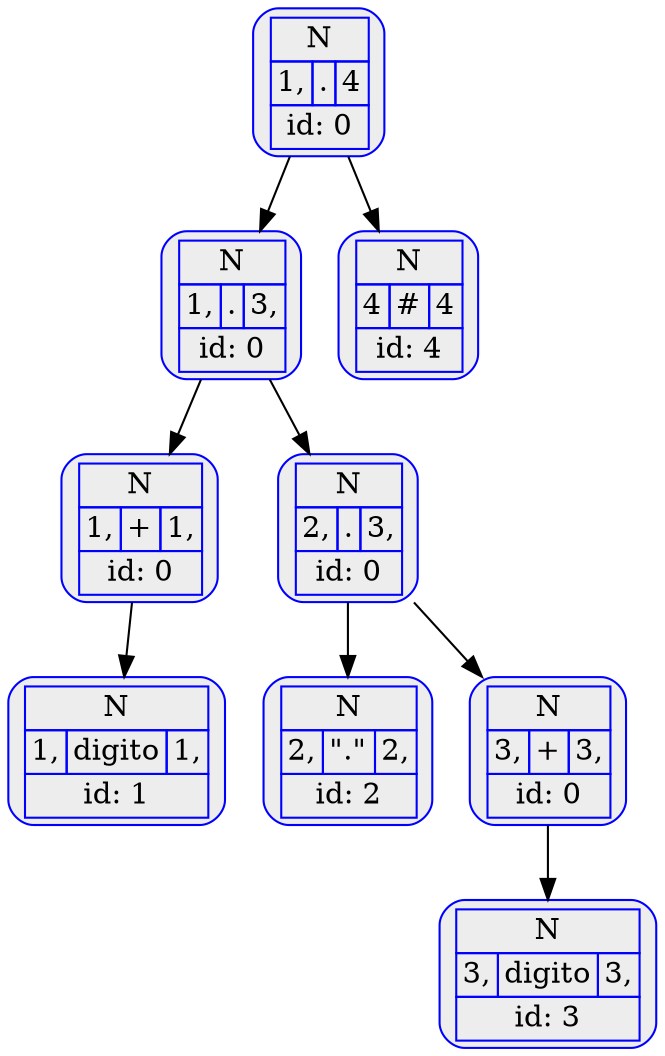 digraph G{
rankdir=UD
node[shape=box, color=black, style=filled, fillcolor=gray93record, color=blue ,style="rounded,filled", fillcolor=gray93];
concentrate=true
nodo18 [ label =< 
<table border='0' cellborder='1' color='blue' cellspacing='0'>
<tr><td colspan="3">N</td></tr>
<tr><td>1,</td><td>.</td><td>4</td></tr>
<tr><td colspan="3">id: 0</td></tr> 
</table>
>];
nodo16 [ label =< 
<table border='0' cellborder='1' color='blue' cellspacing='0'>
<tr><td colspan="3">N</td></tr>
<tr><td>1,</td><td>.</td><td>3,</td></tr>
<tr><td colspan="3">id: 0</td></tr> 
</table>
>];
nodo11 [ label =< 
<table border='0' cellborder='1' color='blue' cellspacing='0'>
<tr><td colspan="3">N</td></tr>
<tr><td>1,</td><td>+</td><td>1,</td></tr>
<tr><td colspan="3">id: 0</td></tr> 
</table>
>];
nodo10 [ label =< 
<table border='0' cellborder='1' color='blue' cellspacing='0'>
<tr><td colspan="3">N</td></tr>
<tr><td>1,</td><td>digito</td><td>1,</td></tr>
<tr><td colspan="3">id: 1</td></tr> 
</table>
>];
nodo11->nodo10
nodo16->nodo11
nodo15 [ label =< 
<table border='0' cellborder='1' color='blue' cellspacing='0'>
<tr><td colspan="3">N</td></tr>
<tr><td>2,</td><td>.</td><td>3,</td></tr>
<tr><td colspan="3">id: 0</td></tr> 
</table>
>];
nodo12 [ label =< 
<table border='0' cellborder='1' color='blue' cellspacing='0'>
<tr><td colspan="3">N</td></tr>
<tr><td>2,</td><td>"."</td><td>2,</td></tr>
<tr><td colspan="3">id: 2</td></tr> 
</table>
>];
nodo15->nodo12
nodo14 [ label =< 
<table border='0' cellborder='1' color='blue' cellspacing='0'>
<tr><td colspan="3">N</td></tr>
<tr><td>3,</td><td>+</td><td>3,</td></tr>
<tr><td colspan="3">id: 0</td></tr> 
</table>
>];
nodo13 [ label =< 
<table border='0' cellborder='1' color='blue' cellspacing='0'>
<tr><td colspan="3">N</td></tr>
<tr><td>3,</td><td>digito</td><td>3,</td></tr>
<tr><td colspan="3">id: 3</td></tr> 
</table>
>];
nodo14->nodo13
nodo15->nodo14
nodo16->nodo15
nodo18->nodo16
nodo17 [ label =< 
<table border='0' cellborder='1' color='blue' cellspacing='0'>
<tr><td colspan="3">N</td></tr>
<tr><td>4</td><td>#</td><td>4</td></tr>
<tr><td colspan="3">id: 4</td></tr> 
</table>
>];
nodo18->nodo17

}

